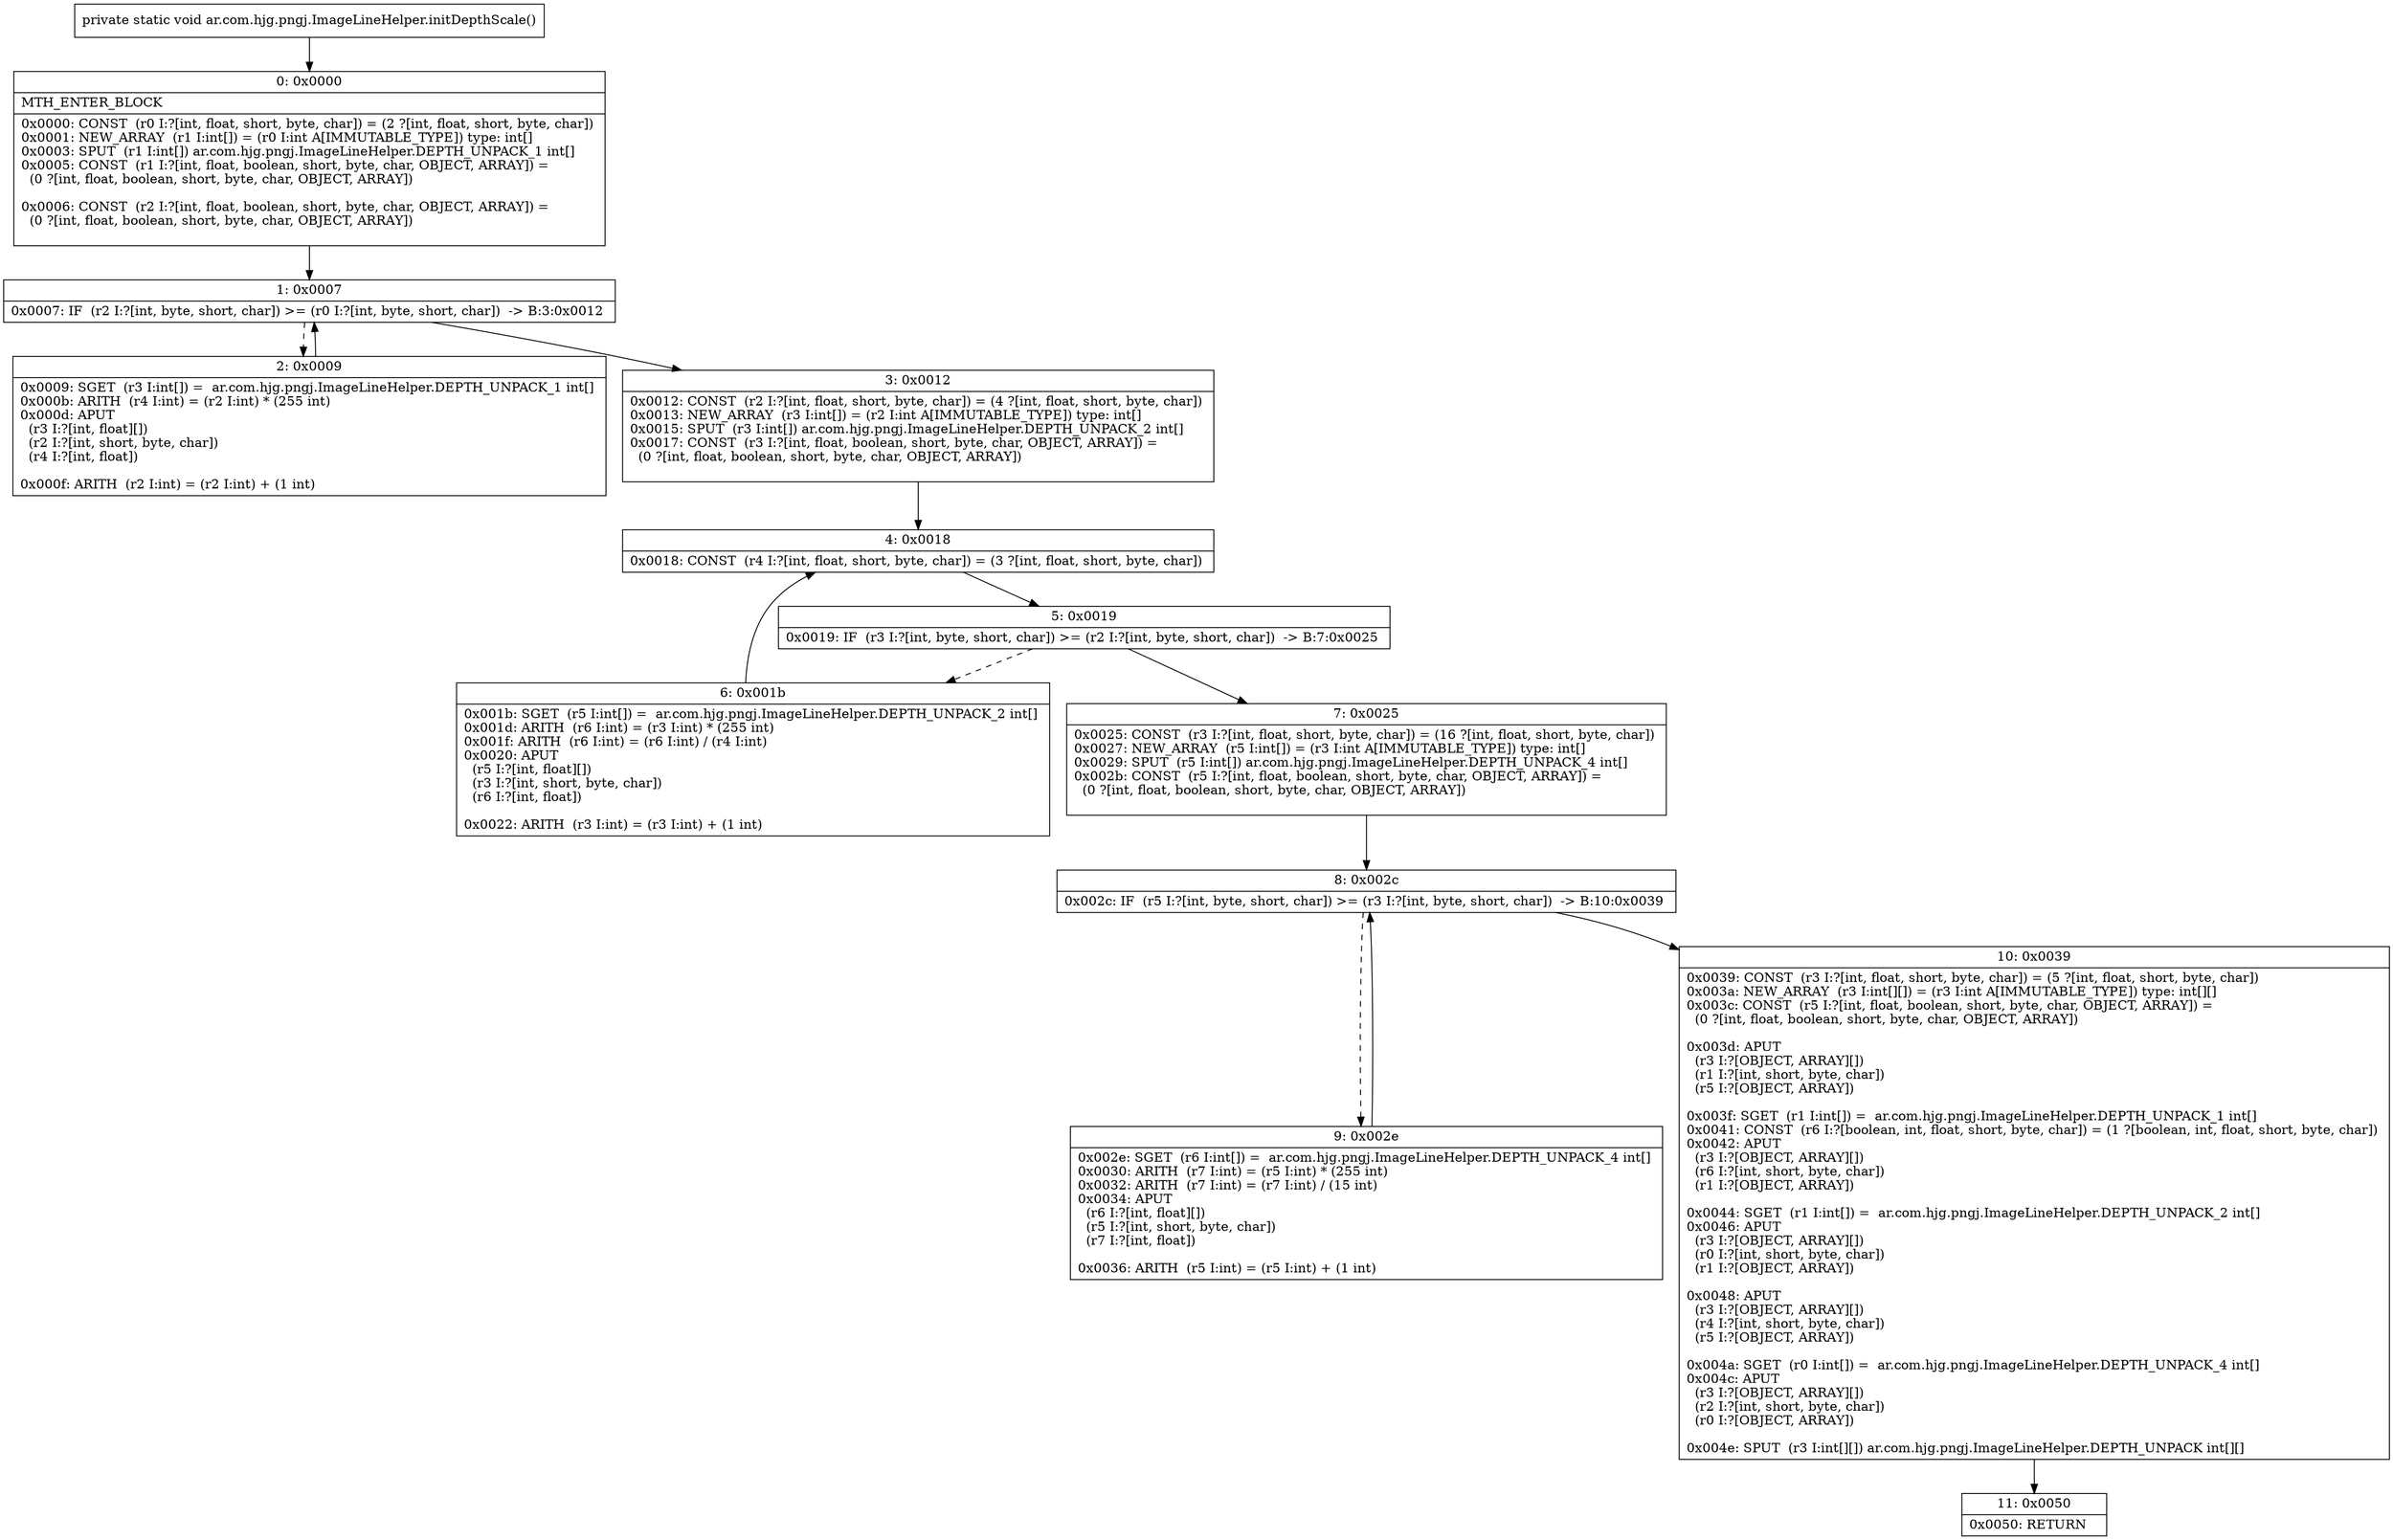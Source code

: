 digraph "CFG forar.com.hjg.pngj.ImageLineHelper.initDepthScale()V" {
Node_0 [shape=record,label="{0\:\ 0x0000|MTH_ENTER_BLOCK\l|0x0000: CONST  (r0 I:?[int, float, short, byte, char]) = (2 ?[int, float, short, byte, char]) \l0x0001: NEW_ARRAY  (r1 I:int[]) = (r0 I:int A[IMMUTABLE_TYPE]) type: int[] \l0x0003: SPUT  (r1 I:int[]) ar.com.hjg.pngj.ImageLineHelper.DEPTH_UNPACK_1 int[] \l0x0005: CONST  (r1 I:?[int, float, boolean, short, byte, char, OBJECT, ARRAY]) = \l  (0 ?[int, float, boolean, short, byte, char, OBJECT, ARRAY])\l \l0x0006: CONST  (r2 I:?[int, float, boolean, short, byte, char, OBJECT, ARRAY]) = \l  (0 ?[int, float, boolean, short, byte, char, OBJECT, ARRAY])\l \l}"];
Node_1 [shape=record,label="{1\:\ 0x0007|0x0007: IF  (r2 I:?[int, byte, short, char]) \>= (r0 I:?[int, byte, short, char])  \-\> B:3:0x0012 \l}"];
Node_2 [shape=record,label="{2\:\ 0x0009|0x0009: SGET  (r3 I:int[]) =  ar.com.hjg.pngj.ImageLineHelper.DEPTH_UNPACK_1 int[] \l0x000b: ARITH  (r4 I:int) = (r2 I:int) * (255 int) \l0x000d: APUT  \l  (r3 I:?[int, float][])\l  (r2 I:?[int, short, byte, char])\l  (r4 I:?[int, float])\l \l0x000f: ARITH  (r2 I:int) = (r2 I:int) + (1 int) \l}"];
Node_3 [shape=record,label="{3\:\ 0x0012|0x0012: CONST  (r2 I:?[int, float, short, byte, char]) = (4 ?[int, float, short, byte, char]) \l0x0013: NEW_ARRAY  (r3 I:int[]) = (r2 I:int A[IMMUTABLE_TYPE]) type: int[] \l0x0015: SPUT  (r3 I:int[]) ar.com.hjg.pngj.ImageLineHelper.DEPTH_UNPACK_2 int[] \l0x0017: CONST  (r3 I:?[int, float, boolean, short, byte, char, OBJECT, ARRAY]) = \l  (0 ?[int, float, boolean, short, byte, char, OBJECT, ARRAY])\l \l}"];
Node_4 [shape=record,label="{4\:\ 0x0018|0x0018: CONST  (r4 I:?[int, float, short, byte, char]) = (3 ?[int, float, short, byte, char]) \l}"];
Node_5 [shape=record,label="{5\:\ 0x0019|0x0019: IF  (r3 I:?[int, byte, short, char]) \>= (r2 I:?[int, byte, short, char])  \-\> B:7:0x0025 \l}"];
Node_6 [shape=record,label="{6\:\ 0x001b|0x001b: SGET  (r5 I:int[]) =  ar.com.hjg.pngj.ImageLineHelper.DEPTH_UNPACK_2 int[] \l0x001d: ARITH  (r6 I:int) = (r3 I:int) * (255 int) \l0x001f: ARITH  (r6 I:int) = (r6 I:int) \/ (r4 I:int) \l0x0020: APUT  \l  (r5 I:?[int, float][])\l  (r3 I:?[int, short, byte, char])\l  (r6 I:?[int, float])\l \l0x0022: ARITH  (r3 I:int) = (r3 I:int) + (1 int) \l}"];
Node_7 [shape=record,label="{7\:\ 0x0025|0x0025: CONST  (r3 I:?[int, float, short, byte, char]) = (16 ?[int, float, short, byte, char]) \l0x0027: NEW_ARRAY  (r5 I:int[]) = (r3 I:int A[IMMUTABLE_TYPE]) type: int[] \l0x0029: SPUT  (r5 I:int[]) ar.com.hjg.pngj.ImageLineHelper.DEPTH_UNPACK_4 int[] \l0x002b: CONST  (r5 I:?[int, float, boolean, short, byte, char, OBJECT, ARRAY]) = \l  (0 ?[int, float, boolean, short, byte, char, OBJECT, ARRAY])\l \l}"];
Node_8 [shape=record,label="{8\:\ 0x002c|0x002c: IF  (r5 I:?[int, byte, short, char]) \>= (r3 I:?[int, byte, short, char])  \-\> B:10:0x0039 \l}"];
Node_9 [shape=record,label="{9\:\ 0x002e|0x002e: SGET  (r6 I:int[]) =  ar.com.hjg.pngj.ImageLineHelper.DEPTH_UNPACK_4 int[] \l0x0030: ARITH  (r7 I:int) = (r5 I:int) * (255 int) \l0x0032: ARITH  (r7 I:int) = (r7 I:int) \/ (15 int) \l0x0034: APUT  \l  (r6 I:?[int, float][])\l  (r5 I:?[int, short, byte, char])\l  (r7 I:?[int, float])\l \l0x0036: ARITH  (r5 I:int) = (r5 I:int) + (1 int) \l}"];
Node_10 [shape=record,label="{10\:\ 0x0039|0x0039: CONST  (r3 I:?[int, float, short, byte, char]) = (5 ?[int, float, short, byte, char]) \l0x003a: NEW_ARRAY  (r3 I:int[][]) = (r3 I:int A[IMMUTABLE_TYPE]) type: int[][] \l0x003c: CONST  (r5 I:?[int, float, boolean, short, byte, char, OBJECT, ARRAY]) = \l  (0 ?[int, float, boolean, short, byte, char, OBJECT, ARRAY])\l \l0x003d: APUT  \l  (r3 I:?[OBJECT, ARRAY][])\l  (r1 I:?[int, short, byte, char])\l  (r5 I:?[OBJECT, ARRAY])\l \l0x003f: SGET  (r1 I:int[]) =  ar.com.hjg.pngj.ImageLineHelper.DEPTH_UNPACK_1 int[] \l0x0041: CONST  (r6 I:?[boolean, int, float, short, byte, char]) = (1 ?[boolean, int, float, short, byte, char]) \l0x0042: APUT  \l  (r3 I:?[OBJECT, ARRAY][])\l  (r6 I:?[int, short, byte, char])\l  (r1 I:?[OBJECT, ARRAY])\l \l0x0044: SGET  (r1 I:int[]) =  ar.com.hjg.pngj.ImageLineHelper.DEPTH_UNPACK_2 int[] \l0x0046: APUT  \l  (r3 I:?[OBJECT, ARRAY][])\l  (r0 I:?[int, short, byte, char])\l  (r1 I:?[OBJECT, ARRAY])\l \l0x0048: APUT  \l  (r3 I:?[OBJECT, ARRAY][])\l  (r4 I:?[int, short, byte, char])\l  (r5 I:?[OBJECT, ARRAY])\l \l0x004a: SGET  (r0 I:int[]) =  ar.com.hjg.pngj.ImageLineHelper.DEPTH_UNPACK_4 int[] \l0x004c: APUT  \l  (r3 I:?[OBJECT, ARRAY][])\l  (r2 I:?[int, short, byte, char])\l  (r0 I:?[OBJECT, ARRAY])\l \l0x004e: SPUT  (r3 I:int[][]) ar.com.hjg.pngj.ImageLineHelper.DEPTH_UNPACK int[][] \l}"];
Node_11 [shape=record,label="{11\:\ 0x0050|0x0050: RETURN   \l}"];
MethodNode[shape=record,label="{private static void ar.com.hjg.pngj.ImageLineHelper.initDepthScale() }"];
MethodNode -> Node_0;
Node_0 -> Node_1;
Node_1 -> Node_2[style=dashed];
Node_1 -> Node_3;
Node_2 -> Node_1;
Node_3 -> Node_4;
Node_4 -> Node_5;
Node_5 -> Node_6[style=dashed];
Node_5 -> Node_7;
Node_6 -> Node_4;
Node_7 -> Node_8;
Node_8 -> Node_9[style=dashed];
Node_8 -> Node_10;
Node_9 -> Node_8;
Node_10 -> Node_11;
}

